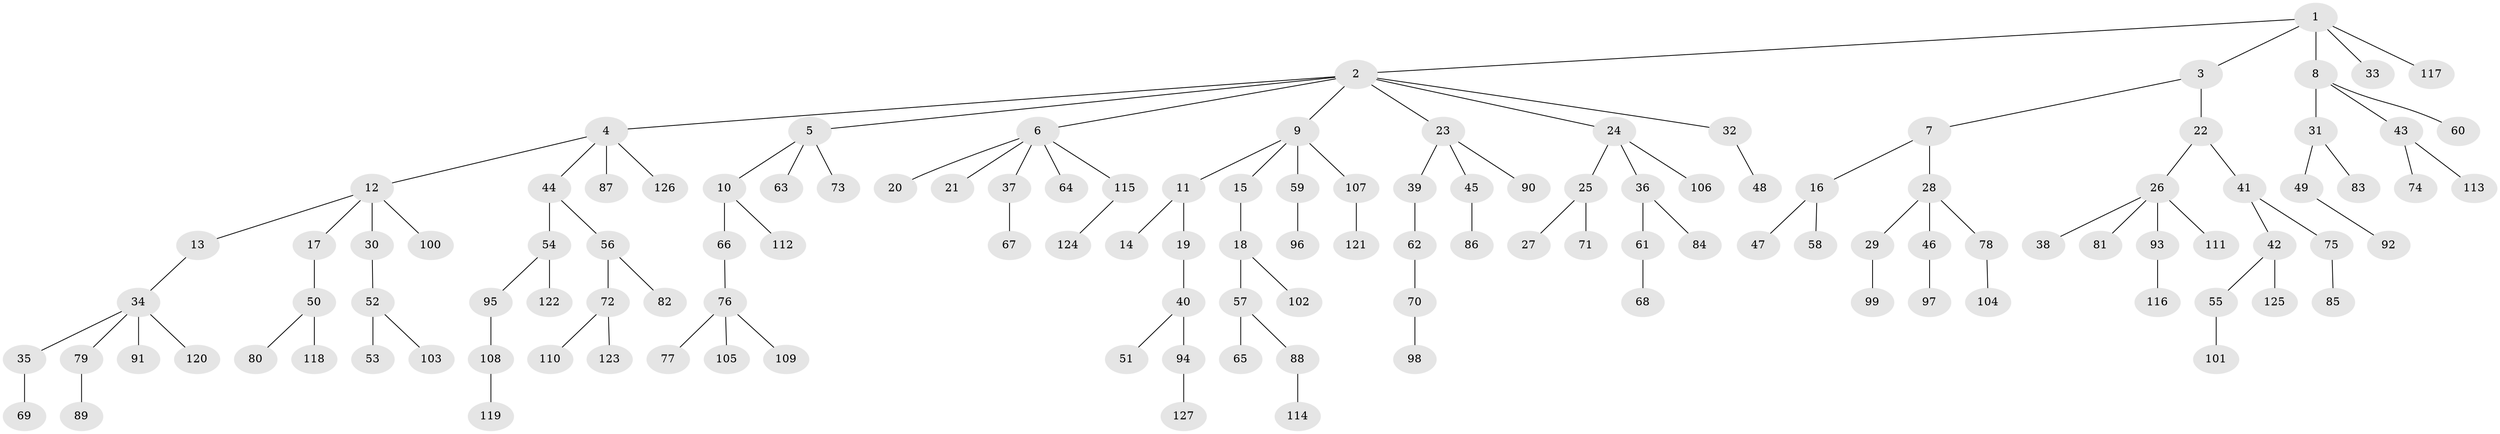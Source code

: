 // coarse degree distribution, {6: 0.011494252873563218, 11: 0.011494252873563218, 3: 0.09195402298850575, 5: 0.05747126436781609, 2: 0.21839080459770116, 1: 0.5517241379310345, 4: 0.05747126436781609}
// Generated by graph-tools (version 1.1) at 2025/24/03/03/25 07:24:07]
// undirected, 127 vertices, 126 edges
graph export_dot {
graph [start="1"]
  node [color=gray90,style=filled];
  1;
  2;
  3;
  4;
  5;
  6;
  7;
  8;
  9;
  10;
  11;
  12;
  13;
  14;
  15;
  16;
  17;
  18;
  19;
  20;
  21;
  22;
  23;
  24;
  25;
  26;
  27;
  28;
  29;
  30;
  31;
  32;
  33;
  34;
  35;
  36;
  37;
  38;
  39;
  40;
  41;
  42;
  43;
  44;
  45;
  46;
  47;
  48;
  49;
  50;
  51;
  52;
  53;
  54;
  55;
  56;
  57;
  58;
  59;
  60;
  61;
  62;
  63;
  64;
  65;
  66;
  67;
  68;
  69;
  70;
  71;
  72;
  73;
  74;
  75;
  76;
  77;
  78;
  79;
  80;
  81;
  82;
  83;
  84;
  85;
  86;
  87;
  88;
  89;
  90;
  91;
  92;
  93;
  94;
  95;
  96;
  97;
  98;
  99;
  100;
  101;
  102;
  103;
  104;
  105;
  106;
  107;
  108;
  109;
  110;
  111;
  112;
  113;
  114;
  115;
  116;
  117;
  118;
  119;
  120;
  121;
  122;
  123;
  124;
  125;
  126;
  127;
  1 -- 2;
  1 -- 3;
  1 -- 8;
  1 -- 33;
  1 -- 117;
  2 -- 4;
  2 -- 5;
  2 -- 6;
  2 -- 9;
  2 -- 23;
  2 -- 24;
  2 -- 32;
  3 -- 7;
  3 -- 22;
  4 -- 12;
  4 -- 44;
  4 -- 87;
  4 -- 126;
  5 -- 10;
  5 -- 63;
  5 -- 73;
  6 -- 20;
  6 -- 21;
  6 -- 37;
  6 -- 64;
  6 -- 115;
  7 -- 16;
  7 -- 28;
  8 -- 31;
  8 -- 43;
  8 -- 60;
  9 -- 11;
  9 -- 15;
  9 -- 59;
  9 -- 107;
  10 -- 66;
  10 -- 112;
  11 -- 14;
  11 -- 19;
  12 -- 13;
  12 -- 17;
  12 -- 30;
  12 -- 100;
  13 -- 34;
  15 -- 18;
  16 -- 47;
  16 -- 58;
  17 -- 50;
  18 -- 57;
  18 -- 102;
  19 -- 40;
  22 -- 26;
  22 -- 41;
  23 -- 39;
  23 -- 45;
  23 -- 90;
  24 -- 25;
  24 -- 36;
  24 -- 106;
  25 -- 27;
  25 -- 71;
  26 -- 38;
  26 -- 81;
  26 -- 93;
  26 -- 111;
  28 -- 29;
  28 -- 46;
  28 -- 78;
  29 -- 99;
  30 -- 52;
  31 -- 49;
  31 -- 83;
  32 -- 48;
  34 -- 35;
  34 -- 79;
  34 -- 91;
  34 -- 120;
  35 -- 69;
  36 -- 61;
  36 -- 84;
  37 -- 67;
  39 -- 62;
  40 -- 51;
  40 -- 94;
  41 -- 42;
  41 -- 75;
  42 -- 55;
  42 -- 125;
  43 -- 74;
  43 -- 113;
  44 -- 54;
  44 -- 56;
  45 -- 86;
  46 -- 97;
  49 -- 92;
  50 -- 80;
  50 -- 118;
  52 -- 53;
  52 -- 103;
  54 -- 95;
  54 -- 122;
  55 -- 101;
  56 -- 72;
  56 -- 82;
  57 -- 65;
  57 -- 88;
  59 -- 96;
  61 -- 68;
  62 -- 70;
  66 -- 76;
  70 -- 98;
  72 -- 110;
  72 -- 123;
  75 -- 85;
  76 -- 77;
  76 -- 105;
  76 -- 109;
  78 -- 104;
  79 -- 89;
  88 -- 114;
  93 -- 116;
  94 -- 127;
  95 -- 108;
  107 -- 121;
  108 -- 119;
  115 -- 124;
}
